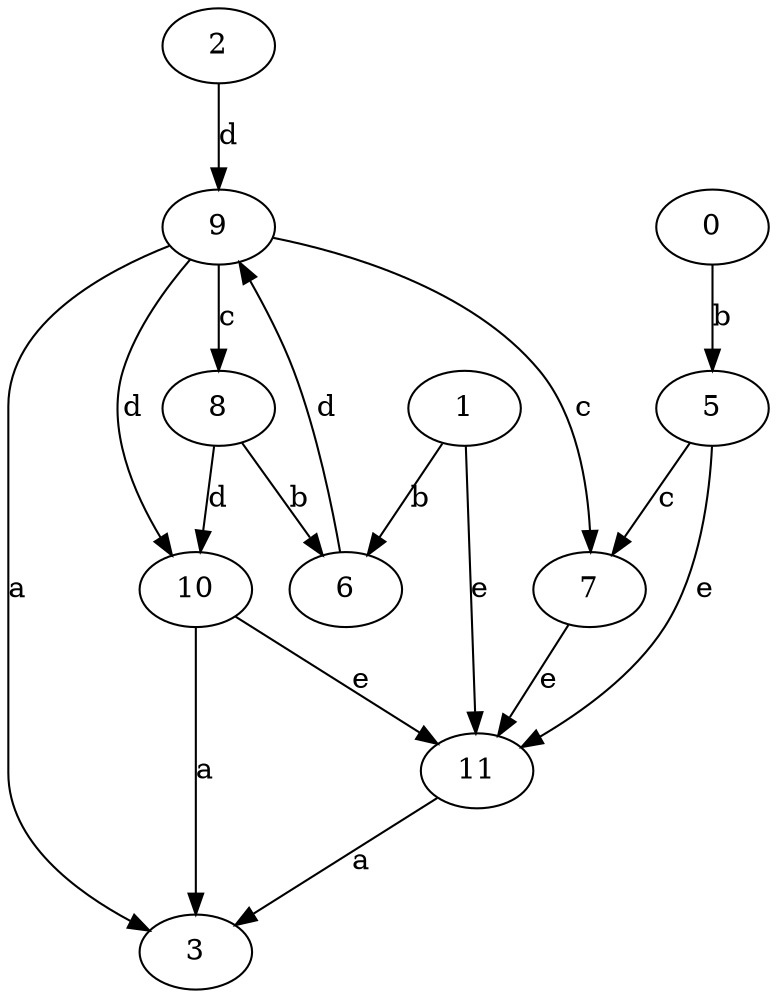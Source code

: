 strict digraph  {
2;
0;
3;
5;
6;
7;
8;
9;
10;
1;
11;
2 -> 9  [label=d];
0 -> 5  [label=b];
5 -> 7  [label=c];
5 -> 11  [label=e];
6 -> 9  [label=d];
7 -> 11  [label=e];
8 -> 6  [label=b];
8 -> 10  [label=d];
9 -> 3  [label=a];
9 -> 7  [label=c];
9 -> 8  [label=c];
9 -> 10  [label=d];
10 -> 3  [label=a];
10 -> 11  [label=e];
1 -> 6  [label=b];
1 -> 11  [label=e];
11 -> 3  [label=a];
}

